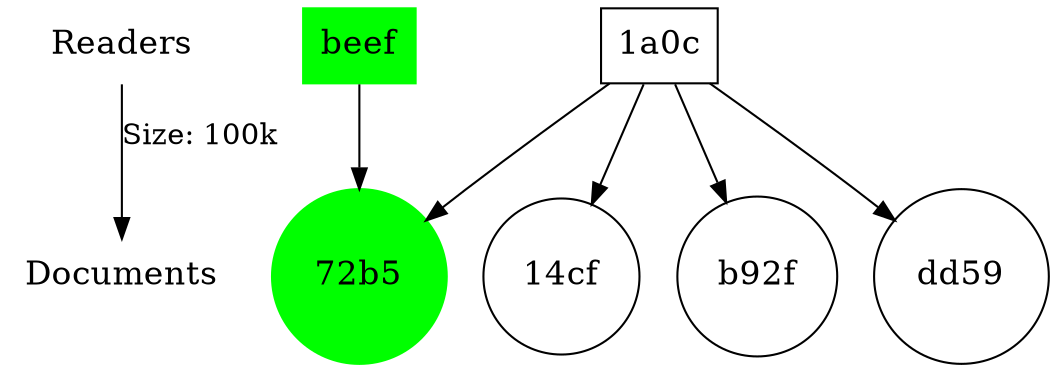 strict digraph "Also likes" {
	node [fontsize=16 shape=plaintext]
	r [label=Readers]
	d [label=Documents]
	r -> d [label="Size: 100k"]
	"72b5" [label="72b5" color=green rank=d shape=circle style=filled]
	beef [label=beef color=green rank=r shape=box style=filled]
	beef -> "72b5"
	"14cf" [label="14cf" rank=d shape=circle]
	"1a0c" [label="1a0c" rank=r shape=box]
	"1a0c" -> "14cf"
	"1a0c" -> "72b5"
	b92f [label=b92f rank=d shape=circle]
	"1a0c" [label="1a0c" rank=r shape=box]
	"1a0c" -> b92f
	"1a0c" -> "72b5"
	dd59 [label=dd59 rank=d shape=circle]
	"1a0c" [label="1a0c" rank=r shape=box]
	"1a0c" -> dd59
	"1a0c" -> "72b5"
}
